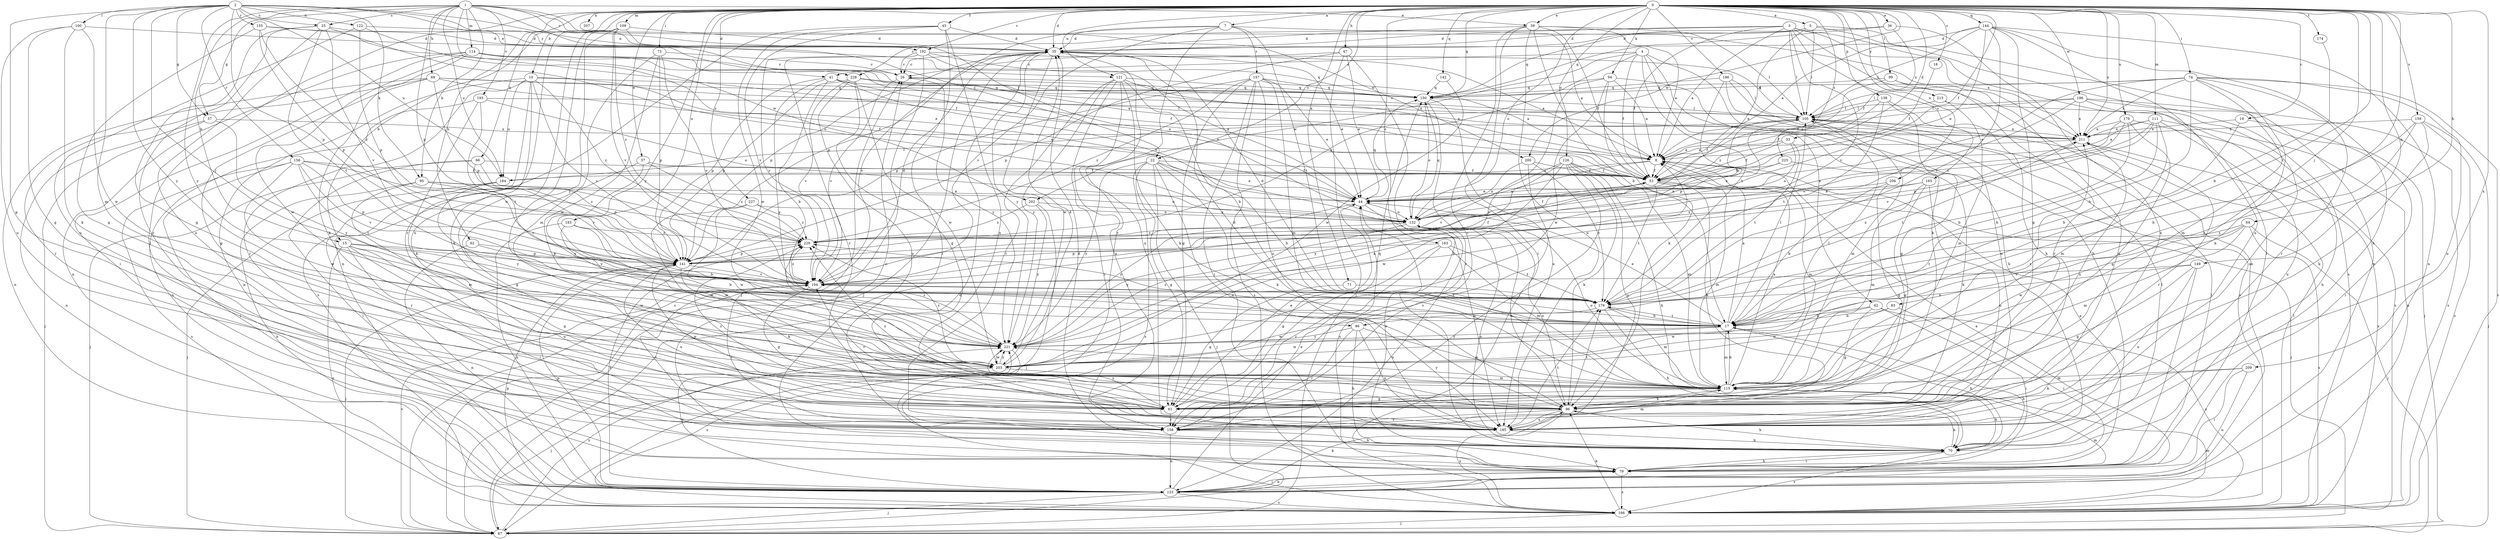 strict digraph  {
0;
1;
2;
3;
4;
5;
7;
8;
10;
15;
17;
18;
19;
22;
25;
26;
33;
35;
36;
37;
39;
41;
42;
44;
45;
53;
57;
61;
62;
64;
66;
67;
69;
70;
71;
73;
74;
79;
83;
86;
87;
94;
95;
96;
99;
100;
105;
109;
111;
114;
115;
121;
122;
123;
126;
132;
138;
141;
142;
144;
149;
150;
155;
156;
157;
158;
159;
163;
165;
166;
174;
176;
179;
183;
184;
185;
186;
192;
193;
194;
196;
200;
202;
203;
206;
207;
209;
211;
213;
221;
225;
227;
228;
229;
0 -> 5  [label=a];
0 -> 7  [label=a];
0 -> 10  [label=b];
0 -> 15  [label=b];
0 -> 18  [label=c];
0 -> 19  [label=c];
0 -> 22  [label=c];
0 -> 33  [label=d];
0 -> 35  [label=d];
0 -> 36  [label=e];
0 -> 37  [label=e];
0 -> 39  [label=e];
0 -> 45  [label=f];
0 -> 53  [label=f];
0 -> 62  [label=h];
0 -> 64  [label=h];
0 -> 66  [label=h];
0 -> 67  [label=h];
0 -> 71  [label=i];
0 -> 73  [label=i];
0 -> 74  [label=i];
0 -> 79  [label=i];
0 -> 83  [label=j];
0 -> 86  [label=j];
0 -> 94  [label=k];
0 -> 99  [label=l];
0 -> 109  [label=m];
0 -> 111  [label=m];
0 -> 121  [label=n];
0 -> 126  [label=o];
0 -> 132  [label=o];
0 -> 138  [label=p];
0 -> 142  [label=q];
0 -> 144  [label=q];
0 -> 149  [label=q];
0 -> 150  [label=q];
0 -> 159  [label=s];
0 -> 163  [label=s];
0 -> 174  [label=t];
0 -> 176  [label=t];
0 -> 179  [label=u];
0 -> 183  [label=u];
0 -> 186  [label=v];
0 -> 192  [label=v];
0 -> 196  [label=w];
0 -> 200  [label=w];
0 -> 206  [label=x];
0 -> 207  [label=x];
0 -> 209  [label=x];
0 -> 211  [label=x];
0 -> 213  [label=y];
0 -> 221  [label=y];
0 -> 225  [label=z];
0 -> 227  [label=z];
1 -> 15  [label=b];
1 -> 22  [label=c];
1 -> 25  [label=c];
1 -> 39  [label=e];
1 -> 57  [label=g];
1 -> 69  [label=h];
1 -> 95  [label=k];
1 -> 114  [label=m];
1 -> 141  [label=p];
1 -> 184  [label=u];
1 -> 192  [label=v];
1 -> 193  [label=v];
1 -> 200  [label=w];
1 -> 202  [label=w];
1 -> 211  [label=x];
1 -> 221  [label=y];
2 -> 25  [label=c];
2 -> 41  [label=e];
2 -> 57  [label=g];
2 -> 61  [label=g];
2 -> 86  [label=j];
2 -> 95  [label=k];
2 -> 100  [label=l];
2 -> 115  [label=m];
2 -> 121  [label=n];
2 -> 122  [label=n];
2 -> 141  [label=p];
2 -> 155  [label=r];
2 -> 156  [label=r];
2 -> 184  [label=u];
2 -> 221  [label=y];
2 -> 228  [label=z];
3 -> 8  [label=a];
3 -> 35  [label=d];
3 -> 53  [label=f];
3 -> 79  [label=i];
3 -> 105  [label=l];
3 -> 123  [label=n];
3 -> 165  [label=s];
3 -> 194  [label=v];
3 -> 211  [label=x];
3 -> 228  [label=z];
4 -> 41  [label=e];
4 -> 42  [label=e];
4 -> 53  [label=f];
4 -> 70  [label=h];
4 -> 96  [label=k];
4 -> 176  [label=t];
4 -> 202  [label=w];
4 -> 229  [label=z];
5 -> 35  [label=d];
5 -> 44  [label=e];
5 -> 105  [label=l];
5 -> 123  [label=n];
5 -> 150  [label=q];
5 -> 166  [label=s];
7 -> 8  [label=a];
7 -> 35  [label=d];
7 -> 141  [label=p];
7 -> 157  [label=r];
7 -> 158  [label=r];
7 -> 176  [label=t];
7 -> 194  [label=v];
8 -> 53  [label=f];
8 -> 115  [label=m];
8 -> 132  [label=o];
8 -> 184  [label=u];
10 -> 44  [label=e];
10 -> 96  [label=k];
10 -> 123  [label=n];
10 -> 150  [label=q];
10 -> 158  [label=r];
10 -> 166  [label=s];
10 -> 184  [label=u];
10 -> 194  [label=v];
10 -> 229  [label=z];
15 -> 61  [label=g];
15 -> 79  [label=i];
15 -> 141  [label=p];
15 -> 166  [label=s];
15 -> 185  [label=u];
15 -> 194  [label=v];
15 -> 203  [label=w];
17 -> 8  [label=a];
17 -> 44  [label=e];
17 -> 70  [label=h];
17 -> 105  [label=l];
17 -> 115  [label=m];
17 -> 176  [label=t];
17 -> 194  [label=v];
17 -> 203  [label=w];
17 -> 221  [label=y];
17 -> 229  [label=z];
18 -> 53  [label=f];
19 -> 17  [label=b];
19 -> 79  [label=i];
19 -> 211  [label=x];
22 -> 17  [label=b];
22 -> 44  [label=e];
22 -> 53  [label=f];
22 -> 61  [label=g];
22 -> 87  [label=j];
22 -> 96  [label=k];
22 -> 166  [label=s];
22 -> 185  [label=u];
22 -> 221  [label=y];
25 -> 35  [label=d];
25 -> 61  [label=g];
25 -> 132  [label=o];
25 -> 158  [label=r];
25 -> 176  [label=t];
25 -> 185  [label=u];
25 -> 194  [label=v];
26 -> 150  [label=q];
26 -> 194  [label=v];
26 -> 221  [label=y];
33 -> 8  [label=a];
33 -> 53  [label=f];
33 -> 132  [label=o];
33 -> 176  [label=t];
35 -> 26  [label=c];
35 -> 44  [label=e];
35 -> 87  [label=j];
35 -> 141  [label=p];
35 -> 185  [label=u];
35 -> 194  [label=v];
35 -> 203  [label=w];
35 -> 221  [label=y];
36 -> 35  [label=d];
36 -> 53  [label=f];
36 -> 150  [label=q];
36 -> 185  [label=u];
37 -> 53  [label=f];
37 -> 61  [label=g];
37 -> 221  [label=y];
37 -> 229  [label=z];
39 -> 8  [label=a];
39 -> 17  [label=b];
39 -> 35  [label=d];
39 -> 53  [label=f];
39 -> 79  [label=i];
39 -> 105  [label=l];
39 -> 158  [label=r];
39 -> 185  [label=u];
41 -> 17  [label=b];
41 -> 44  [label=e];
41 -> 132  [label=o];
41 -> 141  [label=p];
41 -> 150  [label=q];
41 -> 221  [label=y];
42 -> 17  [label=b];
42 -> 61  [label=g];
42 -> 79  [label=i];
42 -> 166  [label=s];
42 -> 203  [label=w];
44 -> 132  [label=o];
44 -> 150  [label=q];
44 -> 185  [label=u];
44 -> 221  [label=y];
45 -> 35  [label=d];
45 -> 79  [label=i];
45 -> 123  [label=n];
45 -> 185  [label=u];
45 -> 194  [label=v];
45 -> 203  [label=w];
53 -> 44  [label=e];
53 -> 87  [label=j];
53 -> 96  [label=k];
53 -> 115  [label=m];
53 -> 176  [label=t];
57 -> 87  [label=j];
57 -> 123  [label=n];
57 -> 211  [label=x];
57 -> 221  [label=y];
61 -> 44  [label=e];
61 -> 141  [label=p];
61 -> 150  [label=q];
61 -> 158  [label=r];
61 -> 221  [label=y];
61 -> 229  [label=z];
62 -> 17  [label=b];
62 -> 123  [label=n];
62 -> 141  [label=p];
64 -> 87  [label=j];
64 -> 115  [label=m];
64 -> 166  [label=s];
64 -> 176  [label=t];
64 -> 203  [label=w];
64 -> 229  [label=z];
66 -> 53  [label=f];
66 -> 79  [label=i];
66 -> 87  [label=j];
66 -> 141  [label=p];
66 -> 194  [label=v];
67 -> 26  [label=c];
67 -> 44  [label=e];
67 -> 70  [label=h];
67 -> 87  [label=j];
67 -> 141  [label=p];
69 -> 53  [label=f];
69 -> 61  [label=g];
69 -> 123  [label=n];
69 -> 141  [label=p];
69 -> 150  [label=q];
69 -> 158  [label=r];
69 -> 211  [label=x];
70 -> 26  [label=c];
70 -> 35  [label=d];
70 -> 44  [label=e];
70 -> 79  [label=i];
70 -> 96  [label=k];
70 -> 105  [label=l];
70 -> 132  [label=o];
70 -> 166  [label=s];
71 -> 61  [label=g];
71 -> 176  [label=t];
73 -> 26  [label=c];
73 -> 115  [label=m];
73 -> 141  [label=p];
73 -> 194  [label=v];
73 -> 203  [label=w];
74 -> 17  [label=b];
74 -> 44  [label=e];
74 -> 96  [label=k];
74 -> 105  [label=l];
74 -> 115  [label=m];
74 -> 150  [label=q];
74 -> 158  [label=r];
74 -> 166  [label=s];
74 -> 185  [label=u];
74 -> 211  [label=x];
79 -> 8  [label=a];
79 -> 17  [label=b];
79 -> 70  [label=h];
79 -> 105  [label=l];
79 -> 123  [label=n];
79 -> 166  [label=s];
83 -> 17  [label=b];
83 -> 79  [label=i];
83 -> 203  [label=w];
86 -> 70  [label=h];
86 -> 115  [label=m];
86 -> 158  [label=r];
86 -> 185  [label=u];
86 -> 221  [label=y];
87 -> 26  [label=c];
87 -> 35  [label=d];
87 -> 194  [label=v];
87 -> 221  [label=y];
94 -> 8  [label=a];
94 -> 70  [label=h];
94 -> 96  [label=k];
94 -> 150  [label=q];
94 -> 203  [label=w];
94 -> 221  [label=y];
95 -> 44  [label=e];
95 -> 115  [label=m];
95 -> 123  [label=n];
95 -> 132  [label=o];
95 -> 194  [label=v];
96 -> 70  [label=h];
96 -> 132  [label=o];
96 -> 158  [label=r];
96 -> 166  [label=s];
96 -> 176  [label=t];
96 -> 185  [label=u];
96 -> 194  [label=v];
96 -> 211  [label=x];
96 -> 229  [label=z];
99 -> 53  [label=f];
99 -> 150  [label=q];
99 -> 158  [label=r];
99 -> 185  [label=u];
100 -> 35  [label=d];
100 -> 61  [label=g];
100 -> 96  [label=k];
100 -> 185  [label=u];
100 -> 203  [label=w];
105 -> 26  [label=c];
105 -> 35  [label=d];
105 -> 53  [label=f];
105 -> 115  [label=m];
105 -> 132  [label=o];
105 -> 141  [label=p];
105 -> 211  [label=x];
109 -> 35  [label=d];
109 -> 132  [label=o];
109 -> 158  [label=r];
109 -> 185  [label=u];
109 -> 194  [label=v];
109 -> 203  [label=w];
109 -> 221  [label=y];
109 -> 229  [label=z];
111 -> 8  [label=a];
111 -> 17  [label=b];
111 -> 115  [label=m];
111 -> 123  [label=n];
111 -> 132  [label=o];
111 -> 185  [label=u];
111 -> 194  [label=v];
111 -> 211  [label=x];
114 -> 8  [label=a];
114 -> 26  [label=c];
114 -> 53  [label=f];
114 -> 79  [label=i];
114 -> 96  [label=k];
114 -> 105  [label=l];
114 -> 123  [label=n];
114 -> 203  [label=w];
115 -> 8  [label=a];
115 -> 17  [label=b];
115 -> 35  [label=d];
115 -> 61  [label=g];
115 -> 70  [label=h];
115 -> 96  [label=k];
115 -> 132  [label=o];
115 -> 211  [label=x];
115 -> 221  [label=y];
121 -> 8  [label=a];
121 -> 17  [label=b];
121 -> 79  [label=i];
121 -> 96  [label=k];
121 -> 150  [label=q];
121 -> 158  [label=r];
121 -> 185  [label=u];
121 -> 221  [label=y];
122 -> 35  [label=d];
122 -> 44  [label=e];
122 -> 141  [label=p];
122 -> 185  [label=u];
123 -> 8  [label=a];
123 -> 44  [label=e];
123 -> 79  [label=i];
123 -> 87  [label=j];
123 -> 96  [label=k];
123 -> 115  [label=m];
123 -> 141  [label=p];
123 -> 166  [label=s];
123 -> 221  [label=y];
123 -> 229  [label=z];
126 -> 53  [label=f];
126 -> 70  [label=h];
126 -> 96  [label=k];
126 -> 115  [label=m];
126 -> 158  [label=r];
126 -> 185  [label=u];
126 -> 194  [label=v];
126 -> 203  [label=w];
126 -> 221  [label=y];
132 -> 53  [label=f];
132 -> 96  [label=k];
132 -> 123  [label=n];
132 -> 150  [label=q];
132 -> 221  [label=y];
132 -> 229  [label=z];
138 -> 53  [label=f];
138 -> 61  [label=g];
138 -> 96  [label=k];
138 -> 105  [label=l];
138 -> 176  [label=t];
141 -> 53  [label=f];
141 -> 87  [label=j];
141 -> 96  [label=k];
141 -> 185  [label=u];
141 -> 194  [label=v];
142 -> 150  [label=q];
142 -> 203  [label=w];
144 -> 8  [label=a];
144 -> 35  [label=d];
144 -> 44  [label=e];
144 -> 61  [label=g];
144 -> 70  [label=h];
144 -> 105  [label=l];
144 -> 123  [label=n];
144 -> 176  [label=t];
144 -> 185  [label=u];
149 -> 17  [label=b];
149 -> 61  [label=g];
149 -> 79  [label=i];
149 -> 185  [label=u];
149 -> 194  [label=v];
150 -> 105  [label=l];
150 -> 132  [label=o];
150 -> 158  [label=r];
150 -> 185  [label=u];
155 -> 35  [label=d];
155 -> 53  [label=f];
155 -> 61  [label=g];
155 -> 141  [label=p];
155 -> 229  [label=z];
156 -> 53  [label=f];
156 -> 79  [label=i];
156 -> 141  [label=p];
156 -> 166  [label=s];
156 -> 176  [label=t];
156 -> 194  [label=v];
156 -> 203  [label=w];
156 -> 229  [label=z];
157 -> 8  [label=a];
157 -> 44  [label=e];
157 -> 61  [label=g];
157 -> 79  [label=i];
157 -> 115  [label=m];
157 -> 141  [label=p];
157 -> 150  [label=q];
157 -> 166  [label=s];
157 -> 185  [label=u];
157 -> 229  [label=z];
158 -> 70  [label=h];
158 -> 123  [label=n];
158 -> 194  [label=v];
159 -> 17  [label=b];
159 -> 87  [label=j];
159 -> 96  [label=k];
159 -> 166  [label=s];
159 -> 211  [label=x];
159 -> 221  [label=y];
163 -> 61  [label=g];
163 -> 115  [label=m];
163 -> 141  [label=p];
163 -> 158  [label=r];
163 -> 176  [label=t];
165 -> 44  [label=e];
165 -> 61  [label=g];
165 -> 115  [label=m];
165 -> 185  [label=u];
165 -> 229  [label=z];
166 -> 87  [label=j];
166 -> 96  [label=k];
166 -> 105  [label=l];
166 -> 115  [label=m];
166 -> 141  [label=p];
166 -> 211  [label=x];
174 -> 17  [label=b];
176 -> 17  [label=b];
176 -> 35  [label=d];
176 -> 70  [label=h];
176 -> 115  [label=m];
176 -> 203  [label=w];
176 -> 211  [label=x];
179 -> 17  [label=b];
179 -> 61  [label=g];
179 -> 70  [label=h];
179 -> 132  [label=o];
179 -> 141  [label=p];
179 -> 211  [label=x];
183 -> 17  [label=b];
183 -> 123  [label=n];
183 -> 203  [label=w];
183 -> 229  [label=z];
184 -> 87  [label=j];
184 -> 105  [label=l];
184 -> 158  [label=r];
184 -> 221  [label=y];
185 -> 70  [label=h];
185 -> 115  [label=m];
185 -> 176  [label=t];
186 -> 105  [label=l];
186 -> 150  [label=q];
186 -> 166  [label=s];
186 -> 185  [label=u];
186 -> 229  [label=z];
192 -> 8  [label=a];
192 -> 26  [label=c];
192 -> 44  [label=e];
192 -> 87  [label=j];
192 -> 150  [label=q];
192 -> 158  [label=r];
192 -> 194  [label=v];
193 -> 96  [label=k];
193 -> 105  [label=l];
193 -> 123  [label=n];
193 -> 132  [label=o];
193 -> 176  [label=t];
194 -> 35  [label=d];
194 -> 61  [label=g];
194 -> 158  [label=r];
194 -> 176  [label=t];
194 -> 229  [label=z];
196 -> 8  [label=a];
196 -> 87  [label=j];
196 -> 105  [label=l];
196 -> 166  [label=s];
196 -> 185  [label=u];
196 -> 194  [label=v];
196 -> 211  [label=x];
200 -> 53  [label=f];
200 -> 132  [label=o];
200 -> 166  [label=s];
200 -> 176  [label=t];
202 -> 87  [label=j];
202 -> 132  [label=o];
202 -> 221  [label=y];
202 -> 229  [label=z];
203 -> 35  [label=d];
203 -> 87  [label=j];
203 -> 105  [label=l];
203 -> 115  [label=m];
203 -> 221  [label=y];
203 -> 229  [label=z];
206 -> 17  [label=b];
206 -> 44  [label=e];
206 -> 61  [label=g];
209 -> 79  [label=i];
209 -> 96  [label=k];
209 -> 115  [label=m];
209 -> 123  [label=n];
211 -> 8  [label=a];
211 -> 158  [label=r];
211 -> 176  [label=t];
213 -> 105  [label=l];
213 -> 115  [label=m];
213 -> 166  [label=s];
221 -> 8  [label=a];
221 -> 166  [label=s];
221 -> 203  [label=w];
221 -> 229  [label=z];
225 -> 44  [label=e];
225 -> 53  [label=f];
225 -> 96  [label=k];
227 -> 115  [label=m];
227 -> 132  [label=o];
227 -> 203  [label=w];
227 -> 229  [label=z];
228 -> 61  [label=g];
228 -> 141  [label=p];
228 -> 150  [label=q];
228 -> 185  [label=u];
228 -> 194  [label=v];
228 -> 203  [label=w];
228 -> 211  [label=x];
229 -> 141  [label=p];
}
